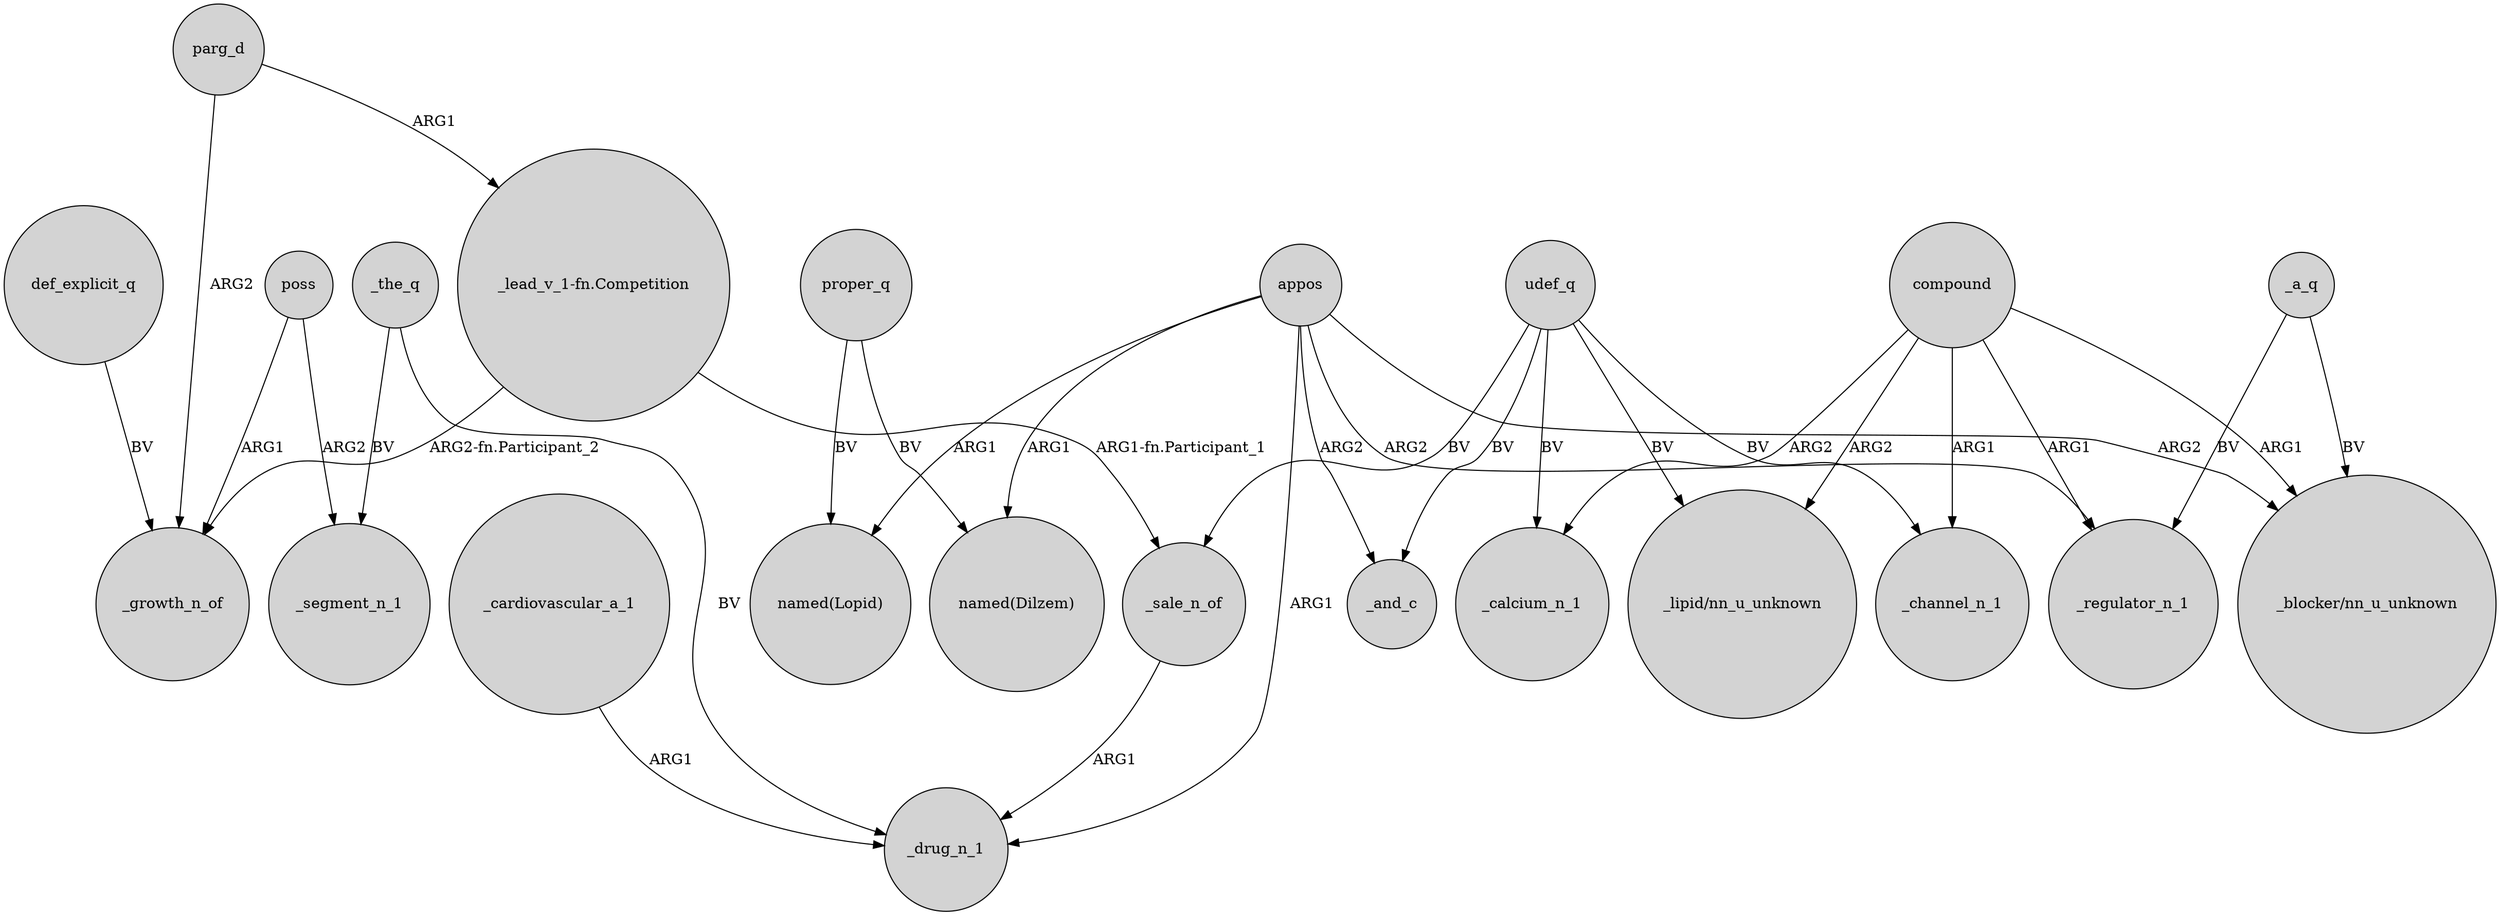 digraph {
	node [shape=circle style=filled]
	parg_d -> _growth_n_of [label=ARG2]
	compound -> _channel_n_1 [label=ARG1]
	compound -> "_blocker/nn_u_unknown" [label=ARG1]
	appos -> _and_c [label=ARG2]
	_cardiovascular_a_1 -> _drug_n_1 [label=ARG1]
	udef_q -> "_lipid/nn_u_unknown" [label=BV]
	parg_d -> "_lead_v_1-fn.Competition" [label=ARG1]
	appos -> "named(Dilzem)" [label=ARG1]
	_the_q -> _drug_n_1 [label=BV]
	appos -> "named(Lopid)" [label=ARG1]
	"_lead_v_1-fn.Competition" -> _sale_n_of [label="ARG1-fn.Participant_1"]
	appos -> "_blocker/nn_u_unknown" [label=ARG2]
	poss -> _growth_n_of [label=ARG1]
	udef_q -> _sale_n_of [label=BV]
	udef_q -> _and_c [label=BV]
	proper_q -> "named(Lopid)" [label=BV]
	udef_q -> _calcium_n_1 [label=BV]
	poss -> _segment_n_1 [label=ARG2]
	udef_q -> _channel_n_1 [label=BV]
	_a_q -> _regulator_n_1 [label=BV]
	proper_q -> "named(Dilzem)" [label=BV]
	def_explicit_q -> _growth_n_of [label=BV]
	_a_q -> "_blocker/nn_u_unknown" [label=BV]
	"_lead_v_1-fn.Competition" -> _growth_n_of [label="ARG2-fn.Participant_2"]
	_the_q -> _segment_n_1 [label=BV]
	appos -> _regulator_n_1 [label=ARG2]
	compound -> "_lipid/nn_u_unknown" [label=ARG2]
	compound -> _regulator_n_1 [label=ARG1]
	compound -> _calcium_n_1 [label=ARG2]
	_sale_n_of -> _drug_n_1 [label=ARG1]
	appos -> _drug_n_1 [label=ARG1]
}
